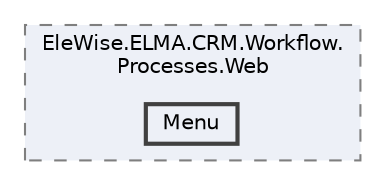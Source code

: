 digraph "Web/Modules/EleWise.ELMA.CRM.Workflow.Processes.Web/Menu"
{
 // LATEX_PDF_SIZE
  bgcolor="transparent";
  edge [fontname=Helvetica,fontsize=10,labelfontname=Helvetica,labelfontsize=10];
  node [fontname=Helvetica,fontsize=10,shape=box,height=0.2,width=0.4];
  compound=true
  subgraph clusterdir_45515eb8549ed9f871e537c210e6f764 {
    graph [ bgcolor="#edf0f7", pencolor="grey50", label="EleWise.ELMA.CRM.Workflow.\lProcesses.Web", fontname=Helvetica,fontsize=10 style="filled,dashed", URL="dir_45515eb8549ed9f871e537c210e6f764.html",tooltip=""]
  dir_6305861ad35720161d0a7965b6ff1d63 [label="Menu", fillcolor="#edf0f7", color="grey25", style="filled,bold", URL="dir_6305861ad35720161d0a7965b6ff1d63.html",tooltip=""];
  }
}
